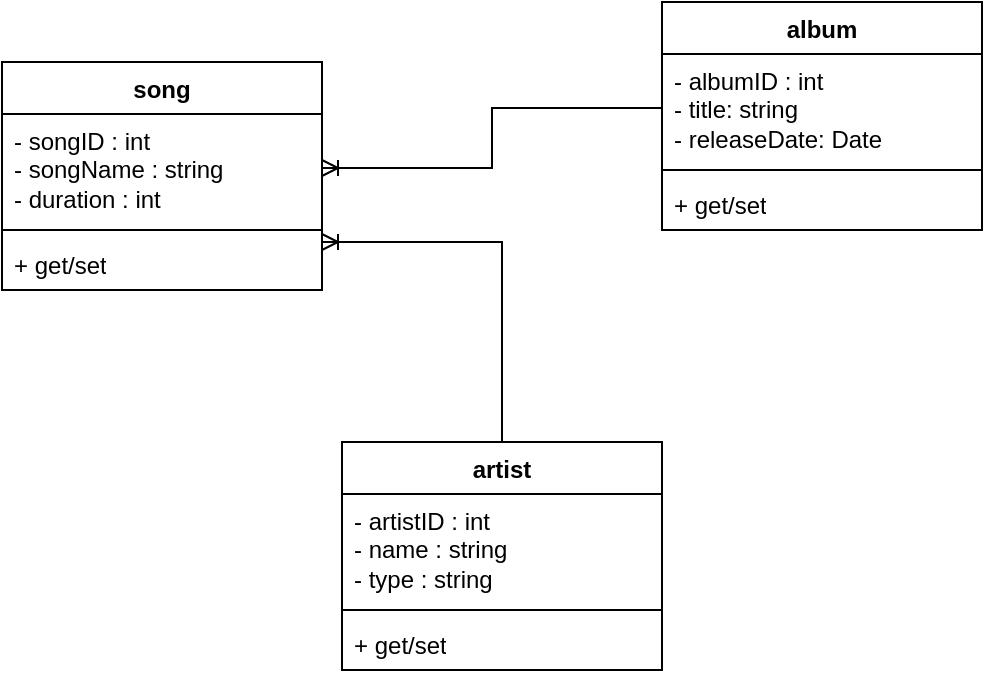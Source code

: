 <mxfile version="26.0.14">
  <diagram name="Page-1" id="SDURY7I05KB6UoEGKssE">
    <mxGraphModel dx="1050" dy="557" grid="1" gridSize="10" guides="1" tooltips="1" connect="1" arrows="1" fold="1" page="1" pageScale="1" pageWidth="850" pageHeight="1100" math="0" shadow="0">
      <root>
        <mxCell id="0" />
        <mxCell id="1" parent="0" />
        <mxCell id="qEs0q4O3CCExfVN--gpN-5" value="song" style="swimlane;fontStyle=1;align=center;verticalAlign=top;childLayout=stackLayout;horizontal=1;startSize=26;horizontalStack=0;resizeParent=1;resizeParentMax=0;resizeLast=0;collapsible=1;marginBottom=0;whiteSpace=wrap;html=1;" vertex="1" parent="1">
          <mxGeometry x="140" y="130" width="160" height="114" as="geometry" />
        </mxCell>
        <mxCell id="qEs0q4O3CCExfVN--gpN-6" value="- songID : int&lt;div&gt;- songName : string&lt;/div&gt;&lt;div&gt;- duration : int&lt;/div&gt;" style="text;strokeColor=none;fillColor=none;align=left;verticalAlign=top;spacingLeft=4;spacingRight=4;overflow=hidden;rotatable=0;points=[[0,0.5],[1,0.5]];portConstraint=eastwest;whiteSpace=wrap;html=1;" vertex="1" parent="qEs0q4O3CCExfVN--gpN-5">
          <mxGeometry y="26" width="160" height="54" as="geometry" />
        </mxCell>
        <mxCell id="qEs0q4O3CCExfVN--gpN-7" value="" style="line;strokeWidth=1;fillColor=none;align=left;verticalAlign=middle;spacingTop=-1;spacingLeft=3;spacingRight=3;rotatable=0;labelPosition=right;points=[];portConstraint=eastwest;strokeColor=inherit;" vertex="1" parent="qEs0q4O3CCExfVN--gpN-5">
          <mxGeometry y="80" width="160" height="8" as="geometry" />
        </mxCell>
        <mxCell id="qEs0q4O3CCExfVN--gpN-8" value="+ get/set" style="text;strokeColor=none;fillColor=none;align=left;verticalAlign=top;spacingLeft=4;spacingRight=4;overflow=hidden;rotatable=0;points=[[0,0.5],[1,0.5]];portConstraint=eastwest;whiteSpace=wrap;html=1;" vertex="1" parent="qEs0q4O3CCExfVN--gpN-5">
          <mxGeometry y="88" width="160" height="26" as="geometry" />
        </mxCell>
        <mxCell id="qEs0q4O3CCExfVN--gpN-9" value="album" style="swimlane;fontStyle=1;align=center;verticalAlign=top;childLayout=stackLayout;horizontal=1;startSize=26;horizontalStack=0;resizeParent=1;resizeParentMax=0;resizeLast=0;collapsible=1;marginBottom=0;whiteSpace=wrap;html=1;" vertex="1" parent="1">
          <mxGeometry x="470" y="100" width="160" height="114" as="geometry" />
        </mxCell>
        <mxCell id="qEs0q4O3CCExfVN--gpN-10" value="- albumID : int&lt;div&gt;- title: string&lt;/div&gt;&lt;div&gt;- releaseDate: Date&lt;/div&gt;" style="text;strokeColor=none;fillColor=none;align=left;verticalAlign=top;spacingLeft=4;spacingRight=4;overflow=hidden;rotatable=0;points=[[0,0.5],[1,0.5]];portConstraint=eastwest;whiteSpace=wrap;html=1;" vertex="1" parent="qEs0q4O3CCExfVN--gpN-9">
          <mxGeometry y="26" width="160" height="54" as="geometry" />
        </mxCell>
        <mxCell id="qEs0q4O3CCExfVN--gpN-11" value="" style="line;strokeWidth=1;fillColor=none;align=left;verticalAlign=middle;spacingTop=-1;spacingLeft=3;spacingRight=3;rotatable=0;labelPosition=right;points=[];portConstraint=eastwest;strokeColor=inherit;" vertex="1" parent="qEs0q4O3CCExfVN--gpN-9">
          <mxGeometry y="80" width="160" height="8" as="geometry" />
        </mxCell>
        <mxCell id="qEs0q4O3CCExfVN--gpN-12" value="+ get/set" style="text;strokeColor=none;fillColor=none;align=left;verticalAlign=top;spacingLeft=4;spacingRight=4;overflow=hidden;rotatable=0;points=[[0,0.5],[1,0.5]];portConstraint=eastwest;whiteSpace=wrap;html=1;" vertex="1" parent="qEs0q4O3CCExfVN--gpN-9">
          <mxGeometry y="88" width="160" height="26" as="geometry" />
        </mxCell>
        <mxCell id="qEs0q4O3CCExfVN--gpN-13" value="artist" style="swimlane;fontStyle=1;align=center;verticalAlign=top;childLayout=stackLayout;horizontal=1;startSize=26;horizontalStack=0;resizeParent=1;resizeParentMax=0;resizeLast=0;collapsible=1;marginBottom=0;whiteSpace=wrap;html=1;" vertex="1" parent="1">
          <mxGeometry x="310" y="320" width="160" height="114" as="geometry" />
        </mxCell>
        <mxCell id="qEs0q4O3CCExfVN--gpN-14" value="- artistID : int&lt;div&gt;- name : string&lt;/div&gt;&lt;div&gt;- type : string&lt;/div&gt;" style="text;strokeColor=none;fillColor=none;align=left;verticalAlign=top;spacingLeft=4;spacingRight=4;overflow=hidden;rotatable=0;points=[[0,0.5],[1,0.5]];portConstraint=eastwest;whiteSpace=wrap;html=1;" vertex="1" parent="qEs0q4O3CCExfVN--gpN-13">
          <mxGeometry y="26" width="160" height="54" as="geometry" />
        </mxCell>
        <mxCell id="qEs0q4O3CCExfVN--gpN-15" value="" style="line;strokeWidth=1;fillColor=none;align=left;verticalAlign=middle;spacingTop=-1;spacingLeft=3;spacingRight=3;rotatable=0;labelPosition=right;points=[];portConstraint=eastwest;strokeColor=inherit;" vertex="1" parent="qEs0q4O3CCExfVN--gpN-13">
          <mxGeometry y="80" width="160" height="8" as="geometry" />
        </mxCell>
        <mxCell id="qEs0q4O3CCExfVN--gpN-16" value="+ get/set" style="text;strokeColor=none;fillColor=none;align=left;verticalAlign=top;spacingLeft=4;spacingRight=4;overflow=hidden;rotatable=0;points=[[0,0.5],[1,0.5]];portConstraint=eastwest;whiteSpace=wrap;html=1;" vertex="1" parent="qEs0q4O3CCExfVN--gpN-13">
          <mxGeometry y="88" width="160" height="26" as="geometry" />
        </mxCell>
        <mxCell id="qEs0q4O3CCExfVN--gpN-17" value="" style="edgeStyle=orthogonalEdgeStyle;fontSize=12;html=1;endArrow=ERoneToMany;rounded=0;entryX=1;entryY=0.5;entryDx=0;entryDy=0;exitX=0;exitY=0.5;exitDx=0;exitDy=0;" edge="1" parent="1" source="qEs0q4O3CCExfVN--gpN-10" target="qEs0q4O3CCExfVN--gpN-6">
          <mxGeometry width="100" height="100" relative="1" as="geometry">
            <mxPoint x="370" y="340" as="sourcePoint" />
            <mxPoint x="470" y="240" as="targetPoint" />
          </mxGeometry>
        </mxCell>
        <mxCell id="qEs0q4O3CCExfVN--gpN-18" value="" style="fontSize=12;html=1;endArrow=ERoneToMany;rounded=0;entryX=1;entryY=0.077;entryDx=0;entryDy=0;entryPerimeter=0;exitX=0.5;exitY=0;exitDx=0;exitDy=0;edgeStyle=orthogonalEdgeStyle;" edge="1" parent="1" source="qEs0q4O3CCExfVN--gpN-13" target="qEs0q4O3CCExfVN--gpN-8">
          <mxGeometry width="100" height="100" relative="1" as="geometry">
            <mxPoint x="390" y="310" as="sourcePoint" />
            <mxPoint x="470" y="240" as="targetPoint" />
          </mxGeometry>
        </mxCell>
      </root>
    </mxGraphModel>
  </diagram>
</mxfile>
